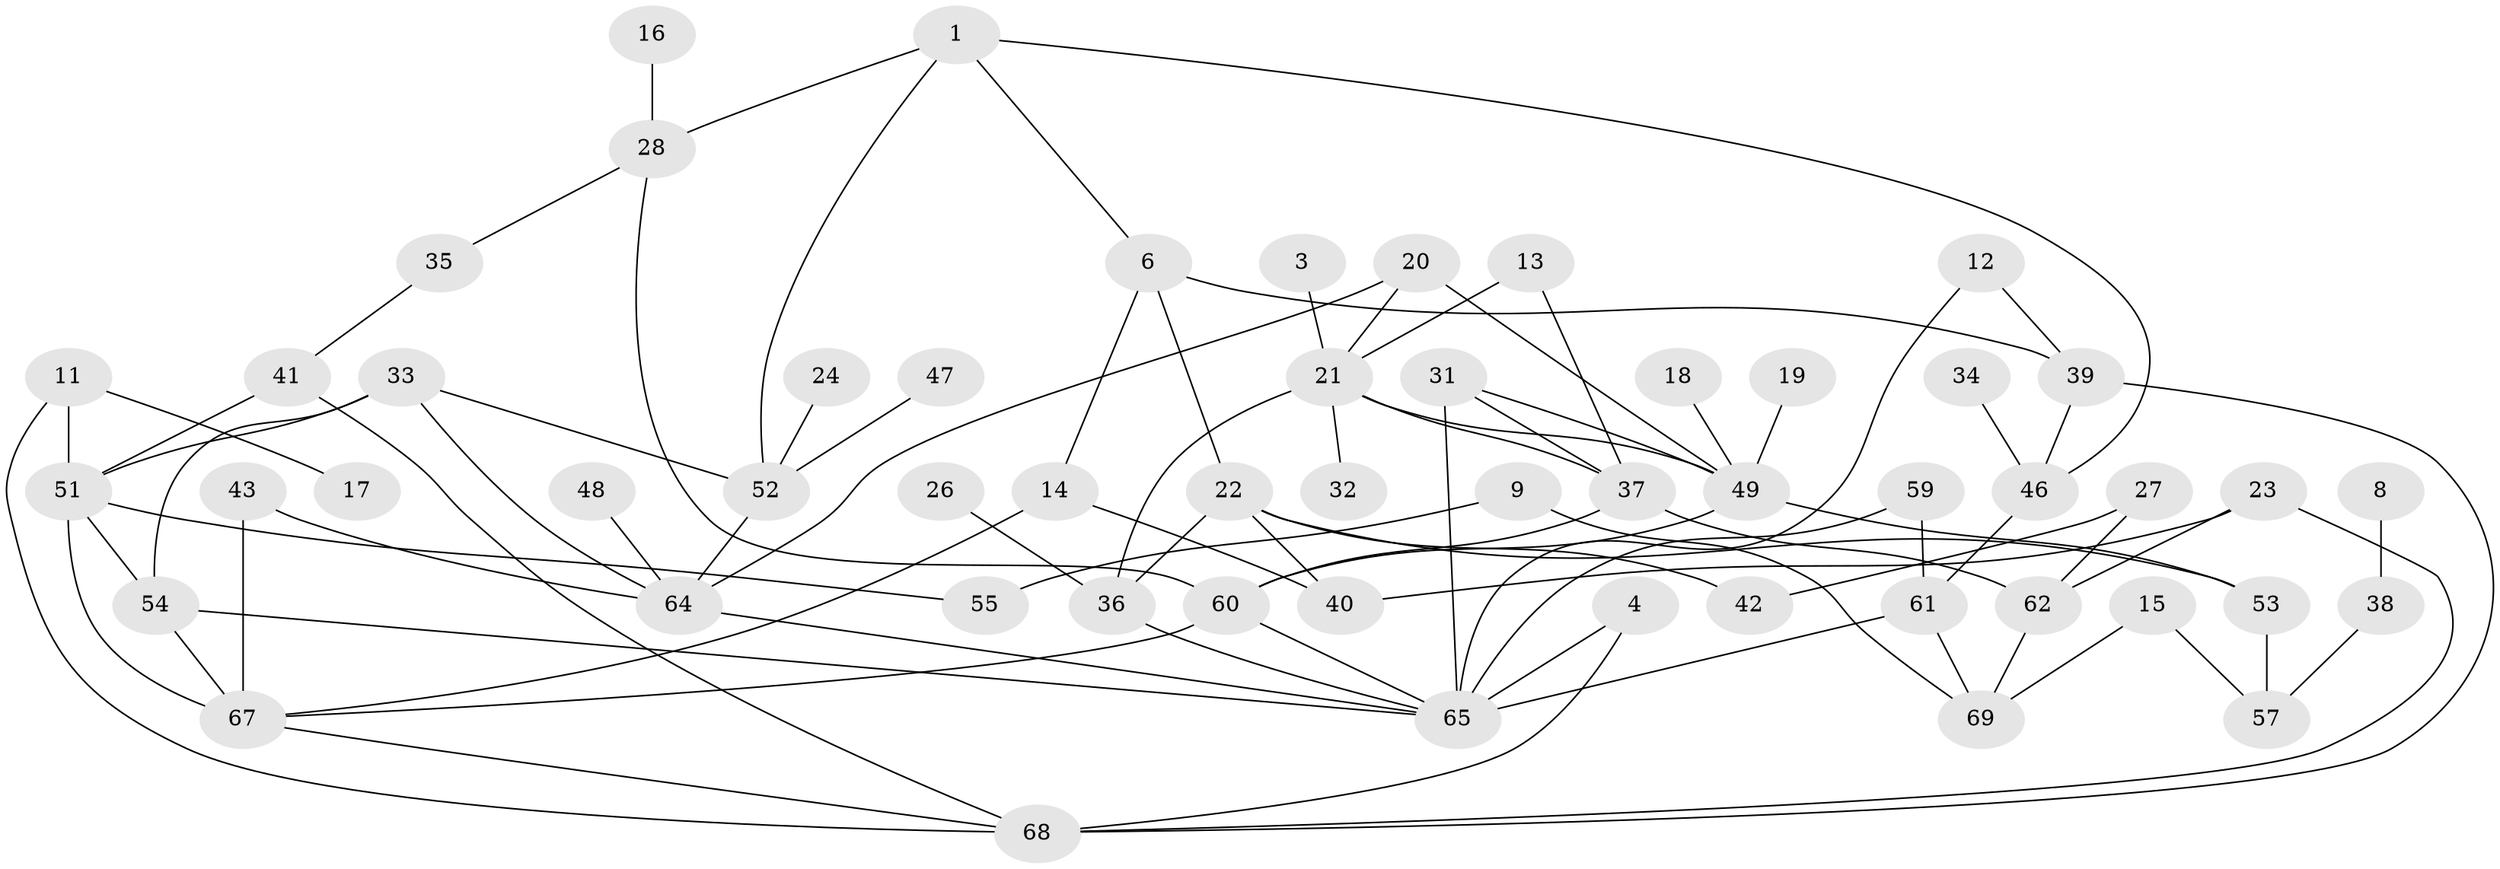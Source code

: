 // original degree distribution, {3: 0.17142857142857143, 2: 0.2785714285714286, 5: 0.04285714285714286, 1: 0.2357142857142857, 4: 0.16428571428571428, 0: 0.07857142857142857, 6: 0.02142857142857143, 7: 0.007142857142857143}
// Generated by graph-tools (version 1.1) at 2025/49/03/09/25 03:49:10]
// undirected, 55 vertices, 87 edges
graph export_dot {
graph [start="1"]
  node [color=gray90,style=filled];
  1;
  3;
  4;
  6;
  8;
  9;
  11;
  12;
  13;
  14;
  15;
  16;
  17;
  18;
  19;
  20;
  21;
  22;
  23;
  24;
  26;
  27;
  28;
  31;
  32;
  33;
  34;
  35;
  36;
  37;
  38;
  39;
  40;
  41;
  42;
  43;
  46;
  47;
  48;
  49;
  51;
  52;
  53;
  54;
  55;
  57;
  59;
  60;
  61;
  62;
  64;
  65;
  67;
  68;
  69;
  1 -- 6 [weight=1.0];
  1 -- 28 [weight=1.0];
  1 -- 46 [weight=1.0];
  1 -- 52 [weight=1.0];
  3 -- 21 [weight=1.0];
  4 -- 65 [weight=1.0];
  4 -- 68 [weight=1.0];
  6 -- 14 [weight=1.0];
  6 -- 22 [weight=1.0];
  6 -- 39 [weight=1.0];
  8 -- 38 [weight=1.0];
  9 -- 55 [weight=1.0];
  9 -- 69 [weight=1.0];
  11 -- 17 [weight=1.0];
  11 -- 51 [weight=1.0];
  11 -- 68 [weight=1.0];
  12 -- 39 [weight=1.0];
  12 -- 65 [weight=1.0];
  13 -- 21 [weight=1.0];
  13 -- 37 [weight=1.0];
  14 -- 40 [weight=1.0];
  14 -- 67 [weight=1.0];
  15 -- 57 [weight=1.0];
  15 -- 69 [weight=1.0];
  16 -- 28 [weight=1.0];
  18 -- 49 [weight=1.0];
  19 -- 49 [weight=1.0];
  20 -- 21 [weight=1.0];
  20 -- 49 [weight=2.0];
  20 -- 64 [weight=1.0];
  21 -- 32 [weight=1.0];
  21 -- 36 [weight=1.0];
  21 -- 37 [weight=1.0];
  21 -- 49 [weight=1.0];
  22 -- 36 [weight=1.0];
  22 -- 40 [weight=1.0];
  22 -- 42 [weight=1.0];
  22 -- 53 [weight=1.0];
  23 -- 40 [weight=1.0];
  23 -- 62 [weight=1.0];
  23 -- 68 [weight=1.0];
  24 -- 52 [weight=1.0];
  26 -- 36 [weight=1.0];
  27 -- 42 [weight=1.0];
  27 -- 62 [weight=1.0];
  28 -- 35 [weight=1.0];
  28 -- 60 [weight=1.0];
  31 -- 37 [weight=1.0];
  31 -- 49 [weight=2.0];
  31 -- 65 [weight=1.0];
  33 -- 51 [weight=1.0];
  33 -- 52 [weight=1.0];
  33 -- 54 [weight=2.0];
  33 -- 64 [weight=1.0];
  34 -- 46 [weight=1.0];
  35 -- 41 [weight=1.0];
  36 -- 65 [weight=1.0];
  37 -- 60 [weight=1.0];
  37 -- 62 [weight=1.0];
  38 -- 57 [weight=1.0];
  39 -- 46 [weight=1.0];
  39 -- 68 [weight=1.0];
  41 -- 51 [weight=1.0];
  41 -- 68 [weight=1.0];
  43 -- 64 [weight=1.0];
  43 -- 67 [weight=1.0];
  46 -- 61 [weight=1.0];
  47 -- 52 [weight=1.0];
  48 -- 64 [weight=1.0];
  49 -- 53 [weight=1.0];
  49 -- 60 [weight=1.0];
  51 -- 54 [weight=1.0];
  51 -- 55 [weight=1.0];
  51 -- 67 [weight=1.0];
  52 -- 64 [weight=1.0];
  53 -- 57 [weight=1.0];
  54 -- 65 [weight=1.0];
  54 -- 67 [weight=2.0];
  59 -- 61 [weight=1.0];
  59 -- 65 [weight=1.0];
  60 -- 65 [weight=1.0];
  60 -- 67 [weight=1.0];
  61 -- 65 [weight=2.0];
  61 -- 69 [weight=1.0];
  62 -- 69 [weight=1.0];
  64 -- 65 [weight=1.0];
  67 -- 68 [weight=1.0];
}
